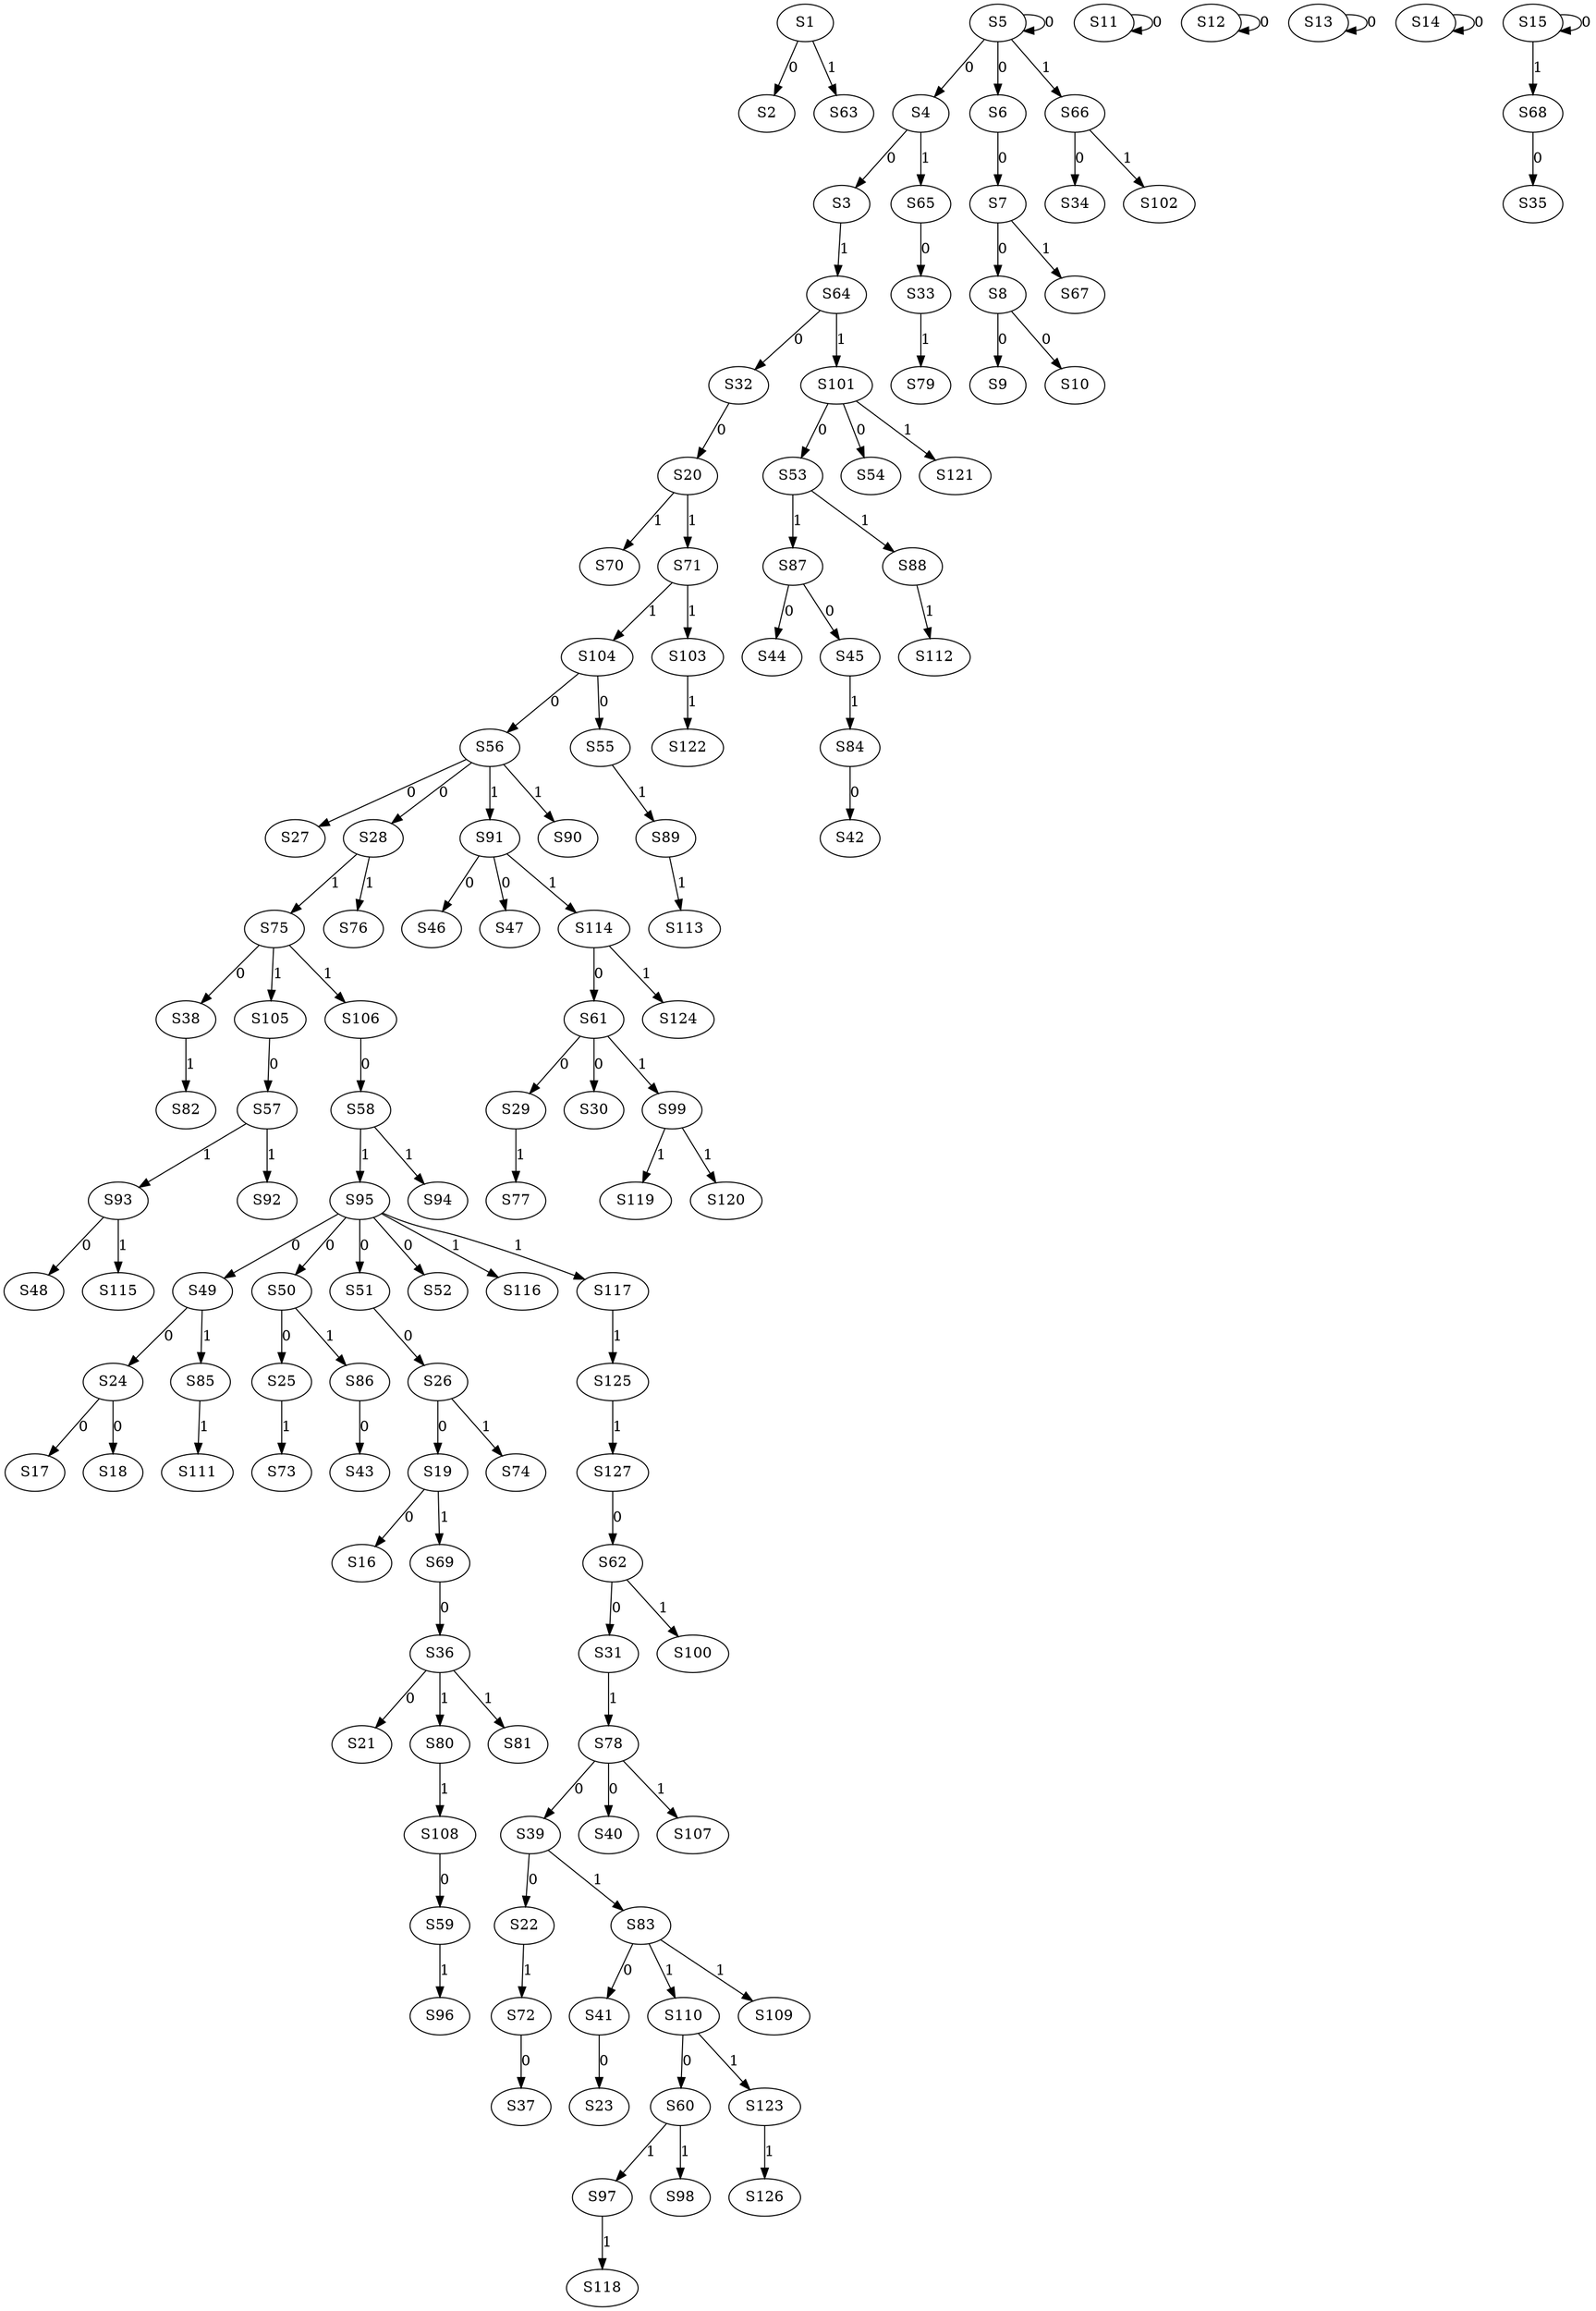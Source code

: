 strict digraph {
	S1 -> S2 [ label = 0 ];
	S4 -> S3 [ label = 0 ];
	S5 -> S4 [ label = 0 ];
	S5 -> S5 [ label = 0 ];
	S5 -> S6 [ label = 0 ];
	S6 -> S7 [ label = 0 ];
	S7 -> S8 [ label = 0 ];
	S8 -> S9 [ label = 0 ];
	S8 -> S10 [ label = 0 ];
	S11 -> S11 [ label = 0 ];
	S12 -> S12 [ label = 0 ];
	S13 -> S13 [ label = 0 ];
	S14 -> S14 [ label = 0 ];
	S15 -> S15 [ label = 0 ];
	S19 -> S16 [ label = 0 ];
	S24 -> S17 [ label = 0 ];
	S24 -> S18 [ label = 0 ];
	S26 -> S19 [ label = 0 ];
	S32 -> S20 [ label = 0 ];
	S36 -> S21 [ label = 0 ];
	S39 -> S22 [ label = 0 ];
	S41 -> S23 [ label = 0 ];
	S49 -> S24 [ label = 0 ];
	S50 -> S25 [ label = 0 ];
	S51 -> S26 [ label = 0 ];
	S56 -> S27 [ label = 0 ];
	S56 -> S28 [ label = 0 ];
	S61 -> S29 [ label = 0 ];
	S61 -> S30 [ label = 0 ];
	S62 -> S31 [ label = 0 ];
	S64 -> S32 [ label = 0 ];
	S65 -> S33 [ label = 0 ];
	S66 -> S34 [ label = 0 ];
	S68 -> S35 [ label = 0 ];
	S69 -> S36 [ label = 0 ];
	S72 -> S37 [ label = 0 ];
	S75 -> S38 [ label = 0 ];
	S78 -> S39 [ label = 0 ];
	S78 -> S40 [ label = 0 ];
	S83 -> S41 [ label = 0 ];
	S84 -> S42 [ label = 0 ];
	S86 -> S43 [ label = 0 ];
	S87 -> S44 [ label = 0 ];
	S87 -> S45 [ label = 0 ];
	S91 -> S46 [ label = 0 ];
	S91 -> S47 [ label = 0 ];
	S93 -> S48 [ label = 0 ];
	S95 -> S49 [ label = 0 ];
	S95 -> S50 [ label = 0 ];
	S95 -> S51 [ label = 0 ];
	S95 -> S52 [ label = 0 ];
	S101 -> S53 [ label = 0 ];
	S101 -> S54 [ label = 0 ];
	S104 -> S55 [ label = 0 ];
	S104 -> S56 [ label = 0 ];
	S105 -> S57 [ label = 0 ];
	S106 -> S58 [ label = 0 ];
	S108 -> S59 [ label = 0 ];
	S110 -> S60 [ label = 0 ];
	S114 -> S61 [ label = 0 ];
	S127 -> S62 [ label = 0 ];
	S1 -> S63 [ label = 1 ];
	S3 -> S64 [ label = 1 ];
	S4 -> S65 [ label = 1 ];
	S5 -> S66 [ label = 1 ];
	S7 -> S67 [ label = 1 ];
	S15 -> S68 [ label = 1 ];
	S19 -> S69 [ label = 1 ];
	S20 -> S70 [ label = 1 ];
	S20 -> S71 [ label = 1 ];
	S22 -> S72 [ label = 1 ];
	S25 -> S73 [ label = 1 ];
	S26 -> S74 [ label = 1 ];
	S28 -> S75 [ label = 1 ];
	S28 -> S76 [ label = 1 ];
	S29 -> S77 [ label = 1 ];
	S31 -> S78 [ label = 1 ];
	S33 -> S79 [ label = 1 ];
	S36 -> S80 [ label = 1 ];
	S36 -> S81 [ label = 1 ];
	S38 -> S82 [ label = 1 ];
	S39 -> S83 [ label = 1 ];
	S45 -> S84 [ label = 1 ];
	S49 -> S85 [ label = 1 ];
	S50 -> S86 [ label = 1 ];
	S53 -> S87 [ label = 1 ];
	S53 -> S88 [ label = 1 ];
	S55 -> S89 [ label = 1 ];
	S56 -> S90 [ label = 1 ];
	S56 -> S91 [ label = 1 ];
	S57 -> S92 [ label = 1 ];
	S57 -> S93 [ label = 1 ];
	S58 -> S94 [ label = 1 ];
	S58 -> S95 [ label = 1 ];
	S59 -> S96 [ label = 1 ];
	S60 -> S97 [ label = 1 ];
	S60 -> S98 [ label = 1 ];
	S61 -> S99 [ label = 1 ];
	S62 -> S100 [ label = 1 ];
	S64 -> S101 [ label = 1 ];
	S66 -> S102 [ label = 1 ];
	S71 -> S103 [ label = 1 ];
	S71 -> S104 [ label = 1 ];
	S75 -> S105 [ label = 1 ];
	S75 -> S106 [ label = 1 ];
	S78 -> S107 [ label = 1 ];
	S80 -> S108 [ label = 1 ];
	S83 -> S109 [ label = 1 ];
	S83 -> S110 [ label = 1 ];
	S85 -> S111 [ label = 1 ];
	S88 -> S112 [ label = 1 ];
	S89 -> S113 [ label = 1 ];
	S91 -> S114 [ label = 1 ];
	S93 -> S115 [ label = 1 ];
	S95 -> S116 [ label = 1 ];
	S95 -> S117 [ label = 1 ];
	S97 -> S118 [ label = 1 ];
	S99 -> S119 [ label = 1 ];
	S99 -> S120 [ label = 1 ];
	S101 -> S121 [ label = 1 ];
	S103 -> S122 [ label = 1 ];
	S110 -> S123 [ label = 1 ];
	S114 -> S124 [ label = 1 ];
	S117 -> S125 [ label = 1 ];
	S123 -> S126 [ label = 1 ];
	S125 -> S127 [ label = 1 ];
}